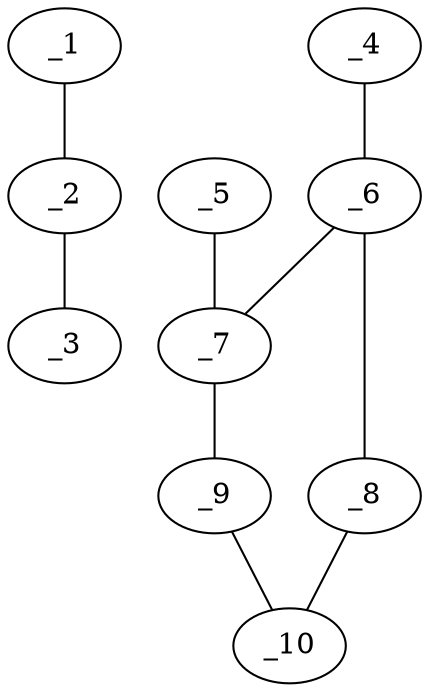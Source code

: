 graph molid371296 {
	_1	 [charge=0,
		chem=7,
		symbol="Cl ",
		x="5.4921",
		y="1.5864"];
	_2	 [charge=0,
		chem=34,
		symbol="Pt ",
		x="4.6261",
		y="1.0864"];
	_1 -- _2	 [valence=1];
	_3	 [charge=0,
		chem=7,
		symbol="Cl ",
		x="4.1261",
		y="1.9524"];
	_2 -- _3	 [valence=1];
	_4	 [charge=0,
		chem=4,
		symbol="N  ",
		x="3.7601",
		y="0.5864"];
	_6	 [charge=0,
		chem=1,
		symbol="C  ",
		x="3.7601",
		y="-0.4136"];
	_4 -- _6	 [valence=1];
	_5	 [charge=0,
		chem=4,
		symbol="N  ",
		x=2,
		y="-0.6924"];
	_7	 [charge=0,
		chem=1,
		symbol="C  ",
		x="2.9511",
		y="-1.0014"];
	_5 -- _7	 [valence=1];
	_6 -- _7	 [valence=1];
	_8	 [charge=0,
		chem=1,
		symbol="C  ",
		x="4.5691",
		y="-1.0014"];
	_6 -- _8	 [valence=1];
	_9	 [charge=0,
		chem=1,
		symbol="C  ",
		x="3.2601",
		y="-1.9524"];
	_7 -- _9	 [valence=1];
	_10	 [charge=0,
		chem=1,
		symbol="C  ",
		x="4.2601",
		y="-1.9524"];
	_8 -- _10	 [valence=1];
	_9 -- _10	 [valence=1];
}
